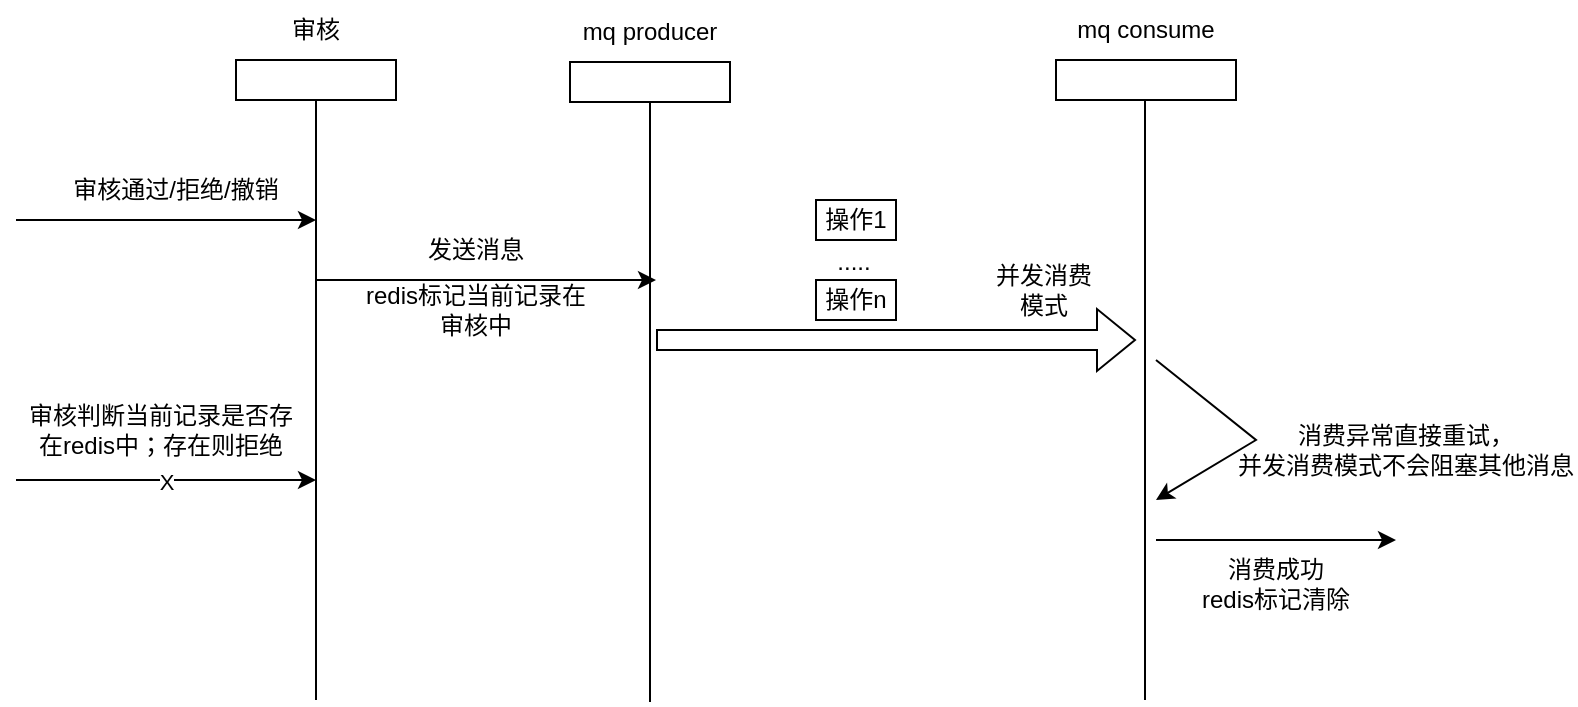 <mxfile version="24.7.5">
  <diagram name="第 1 页" id="1I69XflQMtYXcPyUPTQI">
    <mxGraphModel dx="2222" dy="615" grid="1" gridSize="10" guides="1" tooltips="1" connect="1" arrows="1" fold="1" page="1" pageScale="1" pageWidth="827" pageHeight="1169" math="0" shadow="0">
      <root>
        <mxCell id="0" />
        <mxCell id="1" parent="0" />
        <mxCell id="QJepaOVzdUE_nlI8i2J1-1" value="" style="rounded=0;whiteSpace=wrap;html=1;" vertex="1" parent="1">
          <mxGeometry x="207" y="121" width="80" height="20" as="geometry" />
        </mxCell>
        <mxCell id="QJepaOVzdUE_nlI8i2J1-2" value="" style="rounded=0;whiteSpace=wrap;html=1;" vertex="1" parent="1">
          <mxGeometry x="450" y="120" width="90" height="20" as="geometry" />
        </mxCell>
        <mxCell id="QJepaOVzdUE_nlI8i2J1-3" value="mq producer" style="text;html=1;align=center;verticalAlign=middle;whiteSpace=wrap;rounded=0;" vertex="1" parent="1">
          <mxGeometry x="212" y="91" width="70" height="30" as="geometry" />
        </mxCell>
        <mxCell id="QJepaOVzdUE_nlI8i2J1-4" value="mq consume" style="text;html=1;align=center;verticalAlign=middle;whiteSpace=wrap;rounded=0;" vertex="1" parent="1">
          <mxGeometry x="455" y="90" width="80" height="30" as="geometry" />
        </mxCell>
        <mxCell id="QJepaOVzdUE_nlI8i2J1-5" value="" style="endArrow=none;html=1;rounded=0;" edge="1" parent="1">
          <mxGeometry width="50" height="50" relative="1" as="geometry">
            <mxPoint x="247" y="441" as="sourcePoint" />
            <mxPoint x="247" y="141" as="targetPoint" />
          </mxGeometry>
        </mxCell>
        <mxCell id="QJepaOVzdUE_nlI8i2J1-6" value="" style="endArrow=none;html=1;rounded=0;" edge="1" parent="1">
          <mxGeometry width="50" height="50" relative="1" as="geometry">
            <mxPoint x="494.5" y="440" as="sourcePoint" />
            <mxPoint x="494.5" y="140" as="targetPoint" />
          </mxGeometry>
        </mxCell>
        <mxCell id="QJepaOVzdUE_nlI8i2J1-7" value="" style="shape=flexArrow;endArrow=classic;html=1;rounded=0;" edge="1" parent="1">
          <mxGeometry width="50" height="50" relative="1" as="geometry">
            <mxPoint x="250" y="260" as="sourcePoint" />
            <mxPoint x="490" y="260" as="targetPoint" />
          </mxGeometry>
        </mxCell>
        <mxCell id="QJepaOVzdUE_nlI8i2J1-9" value="操作1" style="rounded=0;whiteSpace=wrap;html=1;" vertex="1" parent="1">
          <mxGeometry x="330" y="190" width="40" height="20" as="geometry" />
        </mxCell>
        <mxCell id="QJepaOVzdUE_nlI8i2J1-10" value="操作n" style="rounded=0;whiteSpace=wrap;html=1;" vertex="1" parent="1">
          <mxGeometry x="330" y="230" width="40" height="20" as="geometry" />
        </mxCell>
        <mxCell id="QJepaOVzdUE_nlI8i2J1-13" value="....." style="text;html=1;align=center;verticalAlign=middle;whiteSpace=wrap;rounded=0;" vertex="1" parent="1">
          <mxGeometry x="319" y="206" width="60" height="30" as="geometry" />
        </mxCell>
        <mxCell id="QJepaOVzdUE_nlI8i2J1-14" value="并发消费模式" style="text;html=1;align=center;verticalAlign=middle;whiteSpace=wrap;rounded=0;" vertex="1" parent="1">
          <mxGeometry x="414" y="220" width="60" height="30" as="geometry" />
        </mxCell>
        <mxCell id="QJepaOVzdUE_nlI8i2J1-18" value="" style="endArrow=classic;html=1;rounded=0;" edge="1" parent="1">
          <mxGeometry width="50" height="50" relative="1" as="geometry">
            <mxPoint x="500" y="270" as="sourcePoint" />
            <mxPoint x="500" y="340" as="targetPoint" />
            <Array as="points">
              <mxPoint x="550" y="310" />
            </Array>
          </mxGeometry>
        </mxCell>
        <mxCell id="QJepaOVzdUE_nlI8i2J1-19" value="消费异常直接重试，&lt;br&gt;并发消费模式不会阻塞其他消息" style="text;html=1;align=center;verticalAlign=middle;whiteSpace=wrap;rounded=0;" vertex="1" parent="1">
          <mxGeometry x="540" y="300" width="170" height="30" as="geometry" />
        </mxCell>
        <mxCell id="QJepaOVzdUE_nlI8i2J1-21" value="" style="rounded=0;whiteSpace=wrap;html=1;" vertex="1" parent="1">
          <mxGeometry x="40" y="120" width="80" height="20" as="geometry" />
        </mxCell>
        <mxCell id="QJepaOVzdUE_nlI8i2J1-22" value="审核" style="text;html=1;align=center;verticalAlign=middle;whiteSpace=wrap;rounded=0;" vertex="1" parent="1">
          <mxGeometry x="45" y="90" width="70" height="30" as="geometry" />
        </mxCell>
        <mxCell id="QJepaOVzdUE_nlI8i2J1-23" value="" style="endArrow=none;html=1;rounded=0;" edge="1" parent="1">
          <mxGeometry width="50" height="50" relative="1" as="geometry">
            <mxPoint x="80" y="440" as="sourcePoint" />
            <mxPoint x="80" y="140" as="targetPoint" />
          </mxGeometry>
        </mxCell>
        <mxCell id="QJepaOVzdUE_nlI8i2J1-24" value="" style="endArrow=classic;html=1;rounded=0;" edge="1" parent="1">
          <mxGeometry width="50" height="50" relative="1" as="geometry">
            <mxPoint x="80" y="230" as="sourcePoint" />
            <mxPoint x="250" y="230" as="targetPoint" />
          </mxGeometry>
        </mxCell>
        <mxCell id="QJepaOVzdUE_nlI8i2J1-25" value="审核通过/拒绝/撤销" style="text;html=1;align=center;verticalAlign=middle;whiteSpace=wrap;rounded=0;" vertex="1" parent="1">
          <mxGeometry x="-50" y="170" width="120" height="30" as="geometry" />
        </mxCell>
        <mxCell id="QJepaOVzdUE_nlI8i2J1-28" value="" style="endArrow=classic;html=1;rounded=0;" edge="1" parent="1">
          <mxGeometry width="50" height="50" relative="1" as="geometry">
            <mxPoint x="-70" y="200" as="sourcePoint" />
            <mxPoint x="80" y="200" as="targetPoint" />
          </mxGeometry>
        </mxCell>
        <mxCell id="QJepaOVzdUE_nlI8i2J1-29" value="发送消息" style="text;html=1;align=center;verticalAlign=middle;whiteSpace=wrap;rounded=0;" vertex="1" parent="1">
          <mxGeometry x="100" y="200" width="120" height="30" as="geometry" />
        </mxCell>
        <mxCell id="QJepaOVzdUE_nlI8i2J1-30" value="redis标记当前记录在审核中" style="text;html=1;align=center;verticalAlign=middle;whiteSpace=wrap;rounded=0;" vertex="1" parent="1">
          <mxGeometry x="100" y="230" width="120" height="30" as="geometry" />
        </mxCell>
        <mxCell id="QJepaOVzdUE_nlI8i2J1-31" value="" style="endArrow=classic;html=1;rounded=0;" edge="1" parent="1">
          <mxGeometry width="50" height="50" relative="1" as="geometry">
            <mxPoint x="500" y="360" as="sourcePoint" />
            <mxPoint x="620" y="360" as="targetPoint" />
          </mxGeometry>
        </mxCell>
        <mxCell id="QJepaOVzdUE_nlI8i2J1-32" value="消费成功" style="text;html=1;align=center;verticalAlign=middle;whiteSpace=wrap;rounded=0;" vertex="1" parent="1">
          <mxGeometry x="500" y="360" width="120" height="30" as="geometry" />
        </mxCell>
        <mxCell id="QJepaOVzdUE_nlI8i2J1-33" value="redis标记清除" style="text;html=1;align=center;verticalAlign=middle;whiteSpace=wrap;rounded=0;" vertex="1" parent="1">
          <mxGeometry x="500" y="375" width="120" height="30" as="geometry" />
        </mxCell>
        <mxCell id="QJepaOVzdUE_nlI8i2J1-34" value="" style="endArrow=classic;html=1;rounded=0;" edge="1" parent="1">
          <mxGeometry width="50" height="50" relative="1" as="geometry">
            <mxPoint x="-70" y="330" as="sourcePoint" />
            <mxPoint x="80" y="330" as="targetPoint" />
          </mxGeometry>
        </mxCell>
        <mxCell id="QJepaOVzdUE_nlI8i2J1-35" value="X" style="edgeLabel;html=1;align=center;verticalAlign=middle;resizable=0;points=[];" vertex="1" connectable="0" parent="QJepaOVzdUE_nlI8i2J1-34">
          <mxGeometry x="-0.004" y="-4" relative="1" as="geometry">
            <mxPoint y="-3" as="offset" />
          </mxGeometry>
        </mxCell>
        <mxCell id="QJepaOVzdUE_nlI8i2J1-36" value="审核判断当前记录是否存在redis中；存在则拒绝" style="text;html=1;align=center;verticalAlign=middle;whiteSpace=wrap;rounded=0;" vertex="1" parent="1">
          <mxGeometry x="-70" y="290" width="145" height="30" as="geometry" />
        </mxCell>
      </root>
    </mxGraphModel>
  </diagram>
</mxfile>
